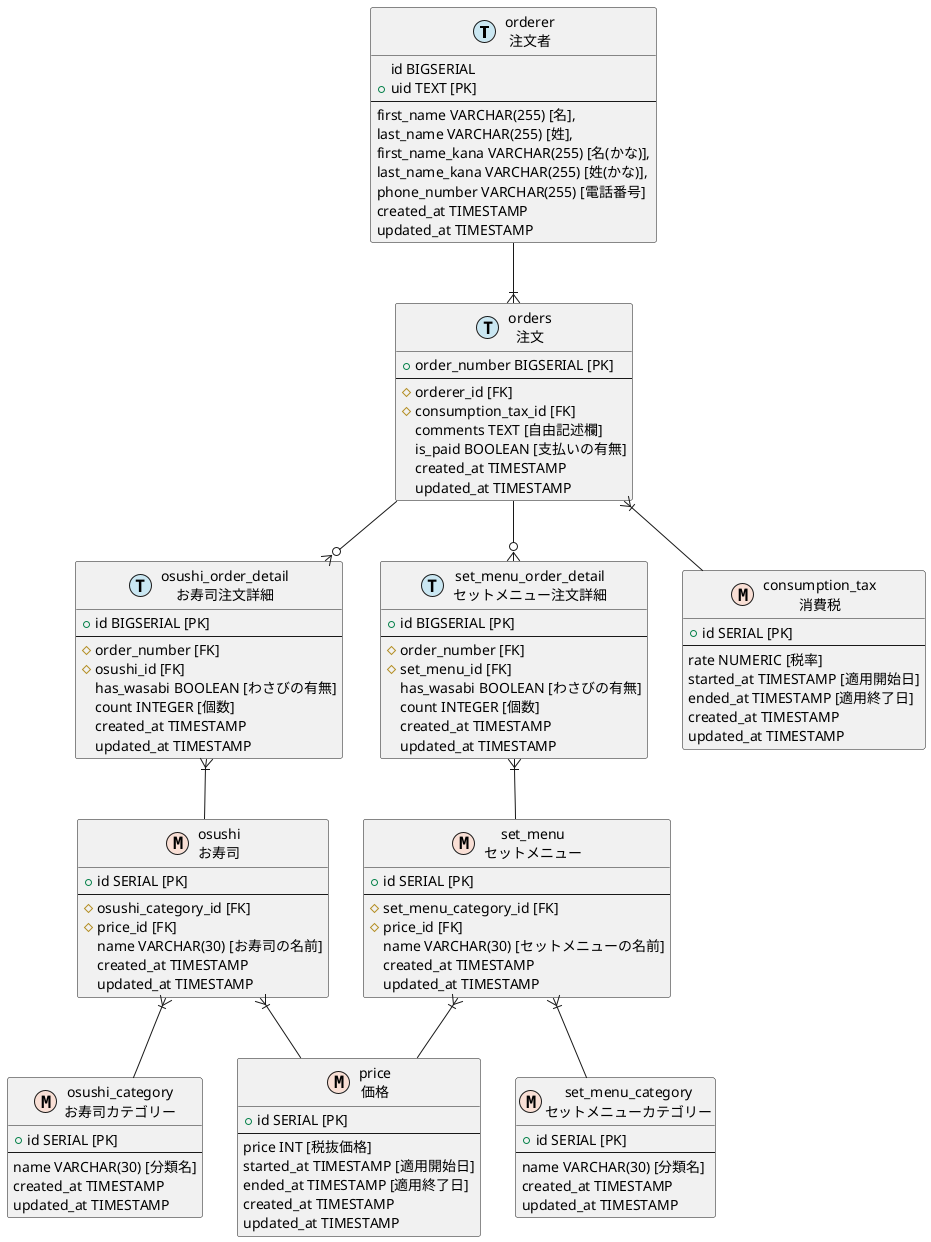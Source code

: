 @startuml osushi_table

!define MASTER F9DFD5
!define TRANSACTION CAE7F2

entity orderer as "orderer\n注文者" <<T, TRANSACTION>>  {
    id BIGSERIAL 
    +uid TEXT [PK]
    --
    first_name VARCHAR(255) [名],
    last_name VARCHAR(255) [姓],
    first_name_kana VARCHAR(255) [名(かな)],
    last_name_kana VARCHAR(255) [姓(かな)],
    phone_number VARCHAR(255) [電話番号]
    created_at TIMESTAMP
    updated_at TIMESTAMP
}


entity orders as "orders\n注文" <<T, TRANSACTION>> {
    + order_number BIGSERIAL [PK]
    --
    # orderer_id [FK]
    # consumption_tax_id [FK]
    comments TEXT [自由記述欄]
    is_paid BOOLEAN [支払いの有無]
    created_at TIMESTAMP
    updated_at TIMESTAMP
}

entity osushi_order_detail as "osushi_order_detail\nお寿司注文詳細" <<T, TRANSACTION>>  {
    + id BIGSERIAL [PK]
    --
    # order_number [FK]
    # osushi_id [FK]
    has_wasabi BOOLEAN [わさびの有無]
    count INTEGER [個数]
    created_at TIMESTAMP
    updated_at TIMESTAMP
}

entity set_menu_order_detail as "set_menu_order_detail\nセットメニュー注文詳細" <<T, TRANSACTION>>  {
    + id BIGSERIAL [PK]
    --
    # order_number [FK]
    # set_menu_id [FK]
    has_wasabi BOOLEAN [わさびの有無]
    count INTEGER [個数]
    created_at TIMESTAMP
    updated_at TIMESTAMP
}

entity osushi as "osushi\nお寿司" <<M, MASTER>> {
    + id SERIAL [PK]
    --
    # osushi_category_id [FK]
    # price_id [FK]
    name VARCHAR(30) [お寿司の名前]
    created_at TIMESTAMP
    updated_at TIMESTAMP
}

entity osushi_category as "osushi_category\nお寿司カテゴリー" <<M, MASTER>> {
    + id SERIAL [PK]
    --
    name VARCHAR(30) [分類名]
    created_at TIMESTAMP
    updated_at TIMESTAMP
}

entity set_menu as "set_menu\nセットメニュー" <<M, MASTER>> {
    + id SERIAL [PK]
    --
    # set_menu_category_id [FK]
    # price_id [FK]
    name VARCHAR(30) [セットメニューの名前]
    created_at TIMESTAMP
    updated_at TIMESTAMP
}

entity set_menu_category as "set_menu_category\nセットメニューカテゴリー" <<M, MASTER>> {
    + id SERIAL [PK]
    --
    name VARCHAR(30) [分類名]
    created_at TIMESTAMP
    updated_at TIMESTAMP
}

entity price as "price\n価格" <<M, MASTER>> {
    + id SERIAL [PK]
    --
    price INT [税抜価格]
    started_at TIMESTAMP [適用開始日]
    ended_at TIMESTAMP [適用終了日]
    created_at TIMESTAMP
    updated_at TIMESTAMP
}


entity consumption_tax as "consumption_tax\n消費税" <<M, MASTER>> {
    + id SERIAL [PK]
    --
    rate NUMERIC [税率]
    started_at TIMESTAMP [適用開始日]
    ended_at TIMESTAMP [適用終了日]
    created_at TIMESTAMP
    updated_at TIMESTAMP
}

orderer --|{ orders
orders --o{ osushi_order_detail
orders --o{ set_menu_order_detail
orders }|-- consumption_tax
osushi_order_detail }|-- osushi
set_menu_order_detail }|-- set_menu
osushi }|-- osushi_category
set_menu }|-- set_menu_category
osushi }|-- price
set_menu }|-- price

@enduml
